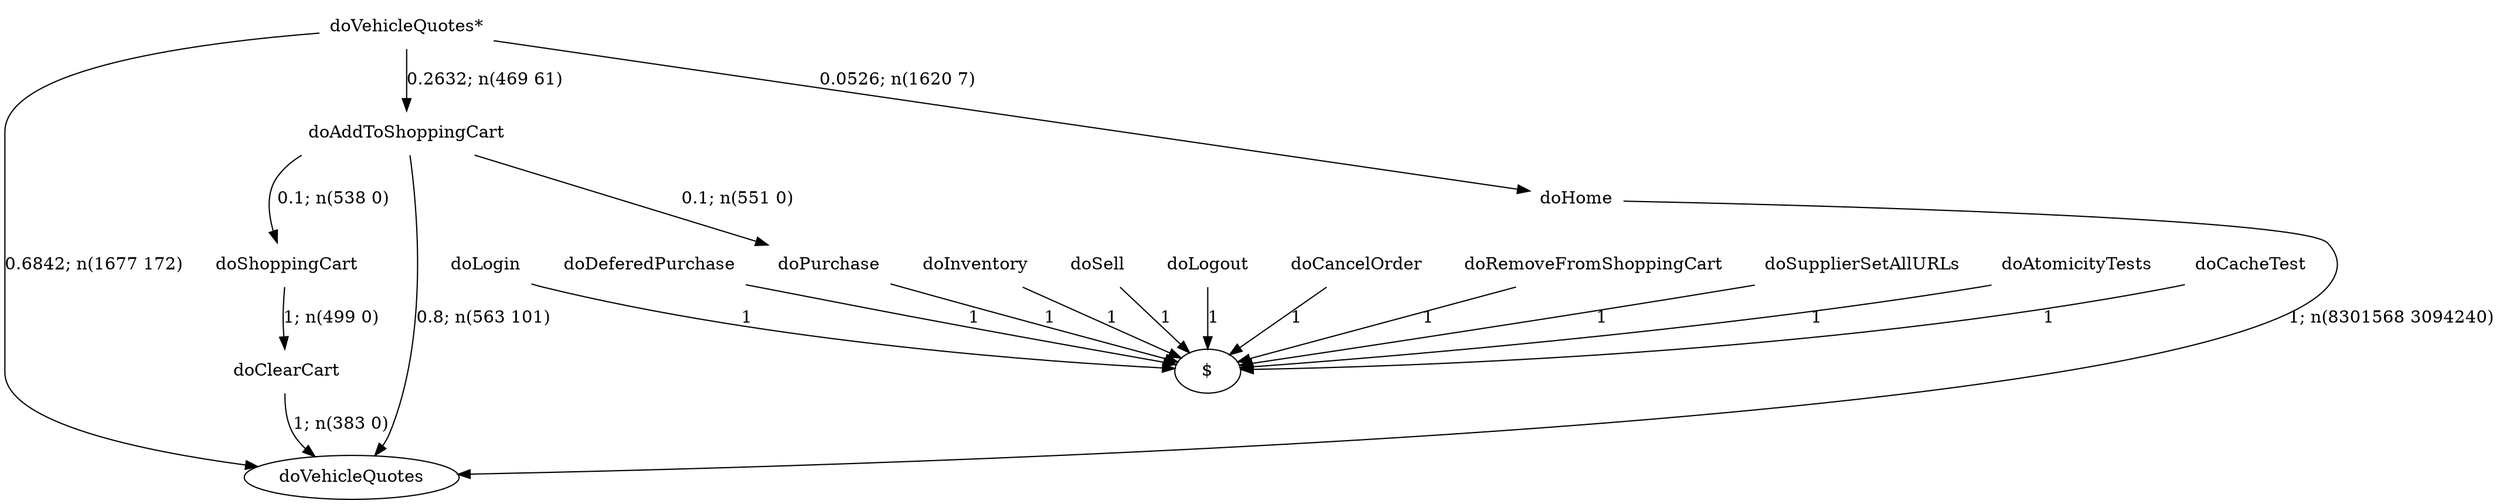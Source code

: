 digraph G {"doVehicleQuotes*" [label="doVehicleQuotes*",shape=none];"doSupplierSetAllURLs" [label="doSupplierSetAllURLs",shape=none];"doAtomicityTests" [label="doAtomicityTests",shape=none];"doCacheTest" [label="doCacheTest",shape=none];"doLogin" [label="doLogin",shape=none];"doAddToShoppingCart" [label="doAddToShoppingCart",shape=none];"doDeferedPurchase" [label="doDeferedPurchase",shape=none];"doHome" [label="doHome",shape=none];"doShoppingCart" [label="doShoppingCart",shape=none];"doClearCart" [label="doClearCart",shape=none];"doPurchase" [label="doPurchase",shape=none];"doInventory" [label="doInventory",shape=none];"doSell" [label="doSell",shape=none];"doLogout" [label="doLogout",shape=none];"doCancelOrder" [label="doCancelOrder",shape=none];"doRemoveFromShoppingCart" [label="doRemoveFromShoppingCart",shape=none];"doVehicleQuotes*"->"doVehicleQuotes" [style=solid,label="0.6842; n(1677 172)"];"doVehicleQuotes*"->"doAddToShoppingCart" [style=solid,label="0.2632; n(469 61)"];"doVehicleQuotes*"->"doHome" [style=solid,label="0.0526; n(1620 7)"];"doSupplierSetAllURLs"->"$" [style=solid,label="1"];"doAtomicityTests"->"$" [style=solid,label="1"];"doCacheTest"->"$" [style=solid,label="1"];"doLogin"->"$" [style=solid,label="1"];"doAddToShoppingCart"->"doVehicleQuotes" [style=solid,label="0.8; n(563 101)"];"doAddToShoppingCart"->"doShoppingCart" [style=solid,label="0.1; n(538 0)"];"doAddToShoppingCart"->"doPurchase" [style=solid,label="0.1; n(551 0)"];"doDeferedPurchase"->"$" [style=solid,label="1"];"doHome"->"doVehicleQuotes" [style=solid,label="1; n(8301568 3094240)"];"doShoppingCart"->"doClearCart" [style=solid,label="1; n(499 0)"];"doClearCart"->"doVehicleQuotes" [style=solid,label="1; n(383 0)"];"doPurchase"->"$" [style=solid,label="1"];"doInventory"->"$" [style=solid,label="1"];"doSell"->"$" [style=solid,label="1"];"doLogout"->"$" [style=solid,label="1"];"doCancelOrder"->"$" [style=solid,label="1"];"doRemoveFromShoppingCart"->"$" [style=solid,label="1"];}